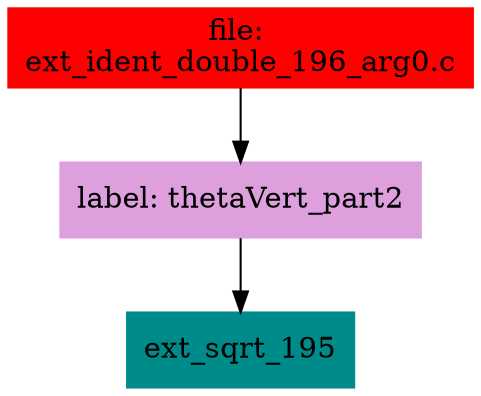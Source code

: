 digraph G {
node [shape=box]

0 [label="file: 
ext_ident_double_196_arg0.c",color=red, style=filled]
1 [label="label: thetaVert_part2",color=plum, style=filled]
0 -> 1
2 [label="ext_sqrt_195",color=cyan4, style=filled]
1 -> 2


}

